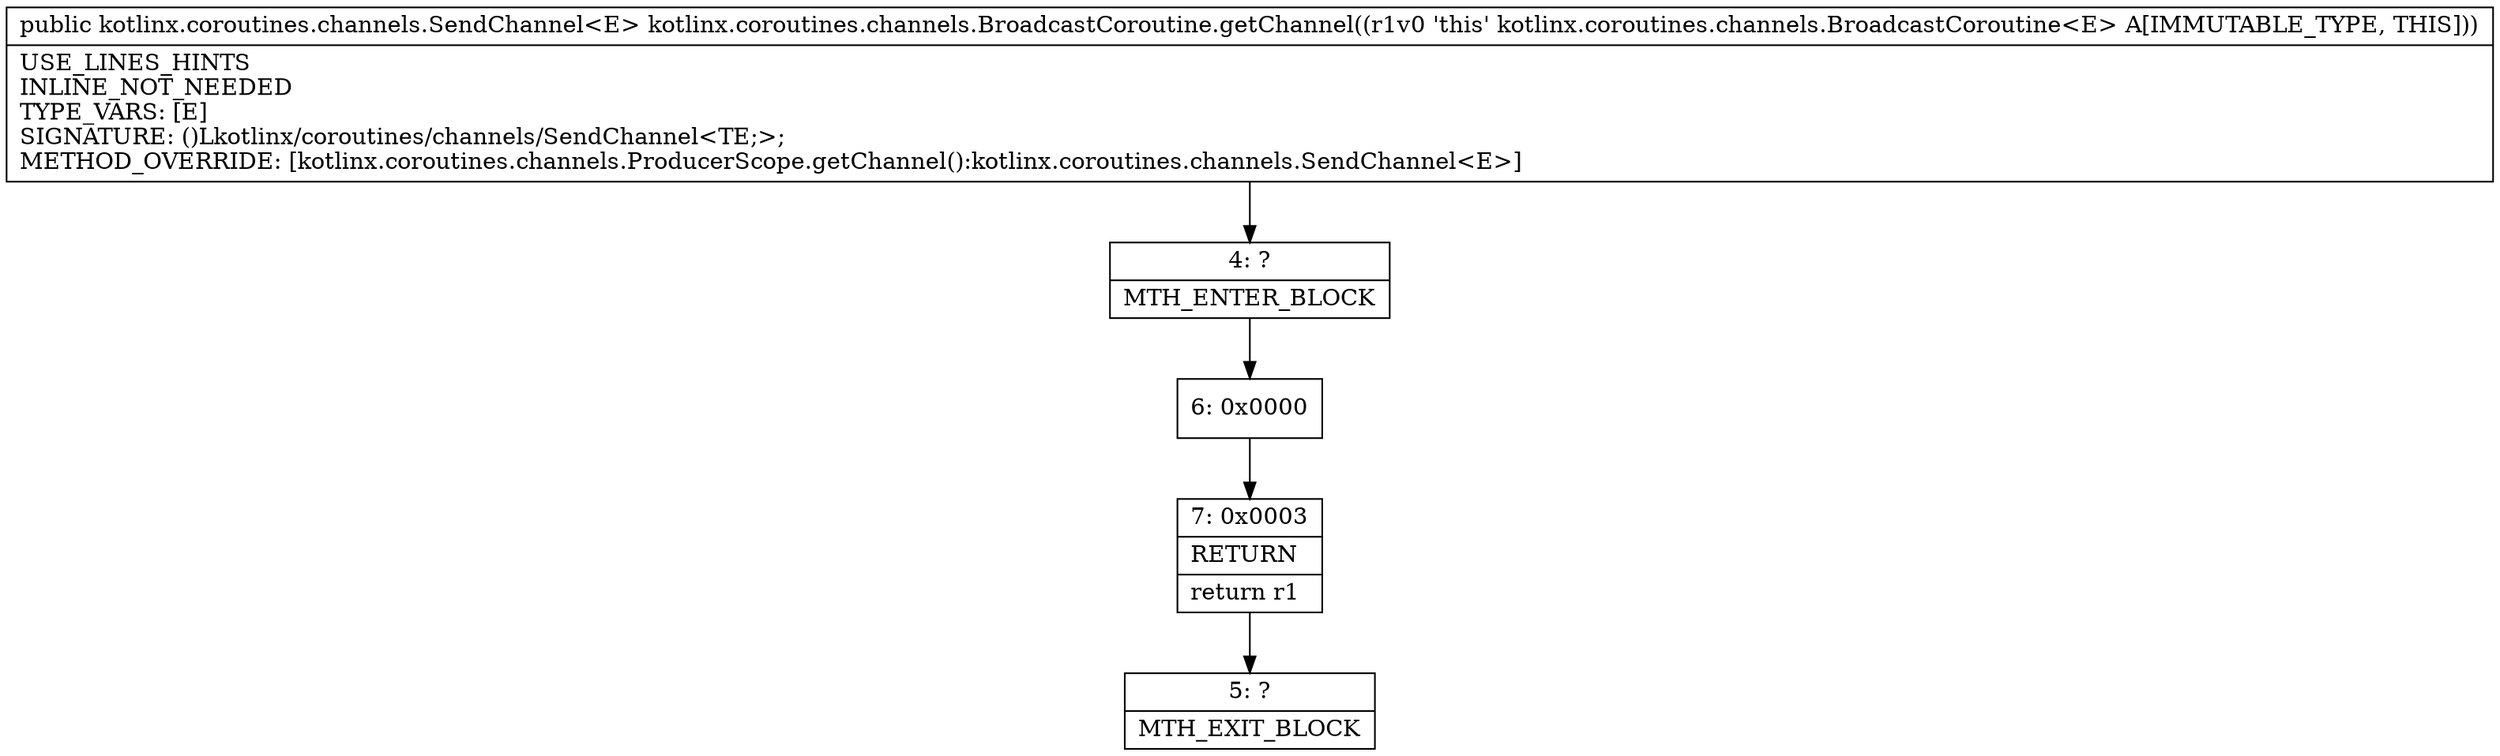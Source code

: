 digraph "CFG forkotlinx.coroutines.channels.BroadcastCoroutine.getChannel()Lkotlinx\/coroutines\/channels\/SendChannel;" {
Node_4 [shape=record,label="{4\:\ ?|MTH_ENTER_BLOCK\l}"];
Node_6 [shape=record,label="{6\:\ 0x0000}"];
Node_7 [shape=record,label="{7\:\ 0x0003|RETURN\l|return r1\l}"];
Node_5 [shape=record,label="{5\:\ ?|MTH_EXIT_BLOCK\l}"];
MethodNode[shape=record,label="{public kotlinx.coroutines.channels.SendChannel\<E\> kotlinx.coroutines.channels.BroadcastCoroutine.getChannel((r1v0 'this' kotlinx.coroutines.channels.BroadcastCoroutine\<E\> A[IMMUTABLE_TYPE, THIS]))  | USE_LINES_HINTS\lINLINE_NOT_NEEDED\lTYPE_VARS: [E]\lSIGNATURE: ()Lkotlinx\/coroutines\/channels\/SendChannel\<TE;\>;\lMETHOD_OVERRIDE: [kotlinx.coroutines.channels.ProducerScope.getChannel():kotlinx.coroutines.channels.SendChannel\<E\>]\l}"];
MethodNode -> Node_4;Node_4 -> Node_6;
Node_6 -> Node_7;
Node_7 -> Node_5;
}

